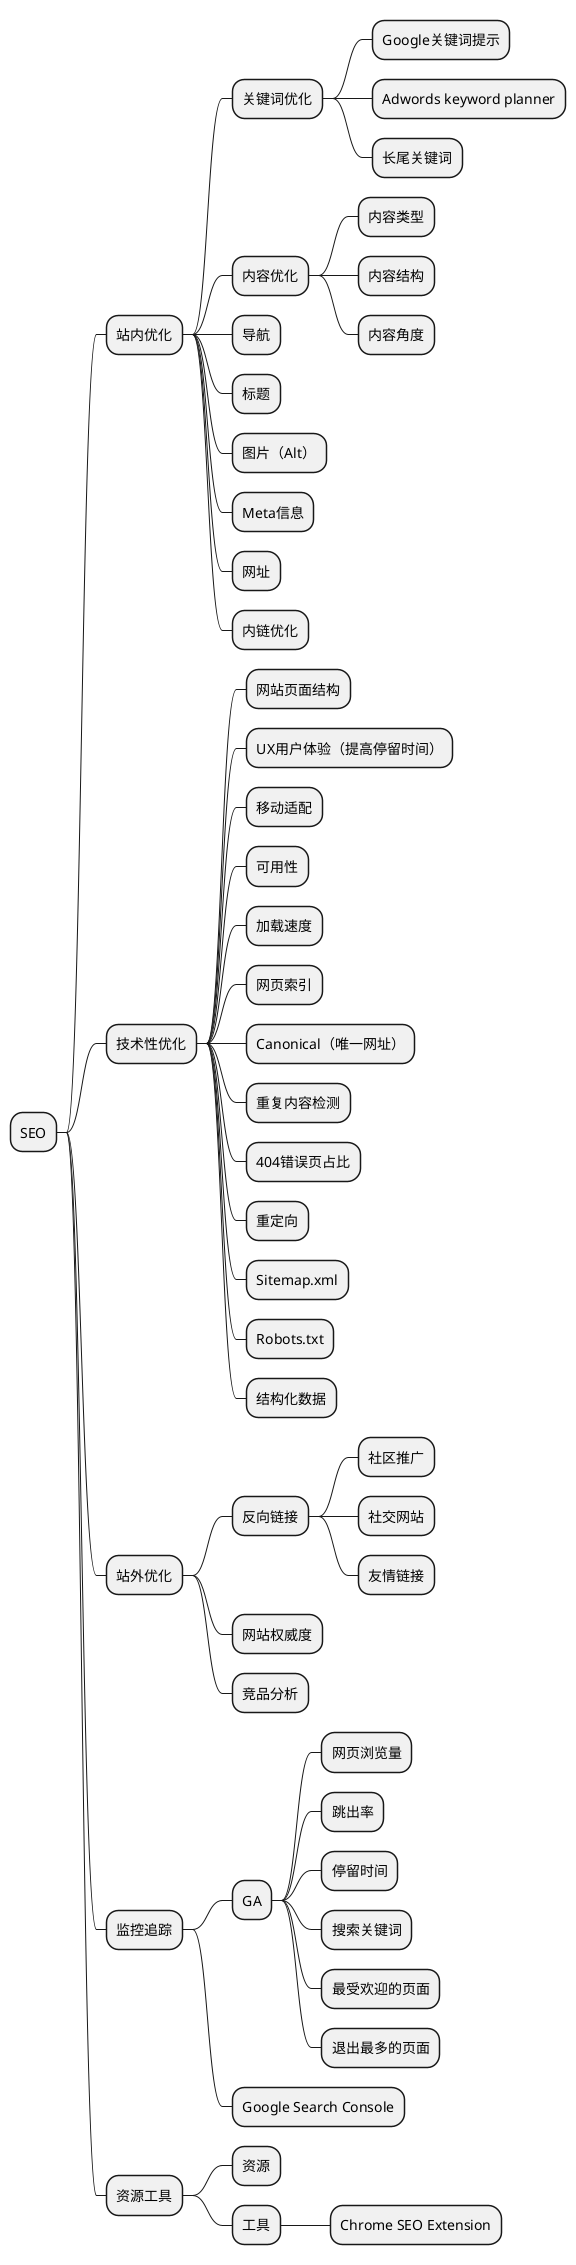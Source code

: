 @startmindmap
skinparam monochrome true
* SEO
** 站内优化
*** 关键词优化
**** Google关键词提示
**** Adwords keyword planner
**** 长尾关键词
*** 内容优化
**** 内容类型
**** 内容结构
**** 内容角度
*** 导航
*** 标题
*** 图片（Alt）
*** Meta信息
*** 网址
*** 内链优化
** 技术性优化
*** 网站页面结构
*** UX用户体验（提高停留时间）
*** 移动适配
*** 可用性
*** 加载速度
*** 网页索引
*** Canonical（唯一网址）
*** 重复内容检测
*** 404错误页占比
*** 重定向
*** Sitemap.xml
*** Robots.txt
*** 结构化数据
** 站外优化
*** 反向链接
**** 社区推广
**** 社交网站
**** 友情链接
*** 网站权威度
*** 竞品分析
** 监控追踪
*** GA
**** 网页浏览量
**** 跳出率
**** 停留时间
**** 搜索关键词
**** 最受欢迎的页面
**** 退出最多的页面
*** Google Search Console
** 资源工具
*** 资源
*** 工具
**** Chrome SEO Extension
@endmindmap